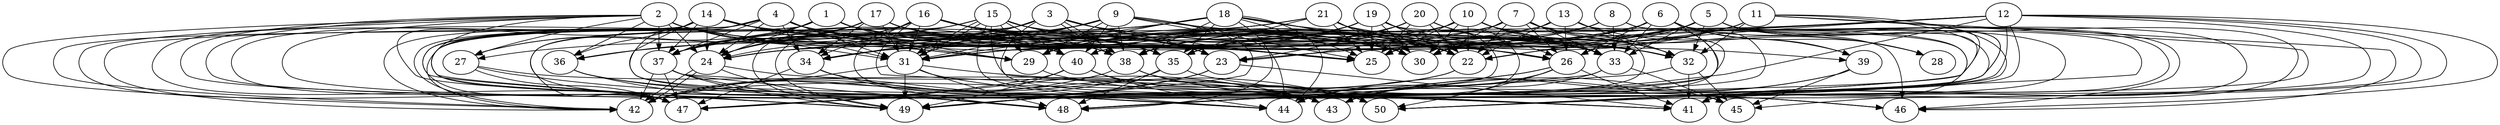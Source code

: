 // DAG automatically generated by daggen at Tue Jul 18 11:30:58 2017
// ./daggen --dot -n 50 --fat 0.8 --regular 0.8 --density 0.8 --jump 2 
digraph G {
  1 [size="782757789696", alpha="0.01"]
  1 -> 22 [size ="679477248"]
  1 -> 24 [size ="679477248"]
  1 -> 26 [size ="679477248"]
  1 -> 27 [size ="679477248"]
  1 -> 29 [size ="679477248"]
  1 -> 30 [size ="679477248"]
  1 -> 35 [size ="679477248"]
  1 -> 37 [size ="679477248"]
  1 -> 38 [size ="679477248"]
  1 -> 42 [size ="679477248"]
  1 -> 47 [size ="679477248"]
  1 -> 49 [size ="679477248"]
  2 [size="69681780538", alpha="0.05"]
  2 -> 23 [size ="75497472"]
  2 -> 24 [size ="75497472"]
  2 -> 25 [size ="75497472"]
  2 -> 27 [size ="75497472"]
  2 -> 29 [size ="75497472"]
  2 -> 31 [size ="75497472"]
  2 -> 33 [size ="75497472"]
  2 -> 36 [size ="75497472"]
  2 -> 37 [size ="75497472"]
  2 -> 38 [size ="75497472"]
  2 -> 40 [size ="75497472"]
  2 -> 42 [size ="75497472"]
  2 -> 43 [size ="75497472"]
  2 -> 44 [size ="75497472"]
  2 -> 47 [size ="75497472"]
  2 -> 48 [size ="75497472"]
  2 -> 49 [size ="75497472"]
  3 [size="782757789696", alpha="0.05"]
  3 -> 22 [size ="679477248"]
  3 -> 23 [size ="679477248"]
  3 -> 24 [size ="679477248"]
  3 -> 25 [size ="679477248"]
  3 -> 31 [size ="679477248"]
  3 -> 32 [size ="679477248"]
  3 -> 34 [size ="679477248"]
  3 -> 37 [size ="679477248"]
  3 -> 38 [size ="679477248"]
  3 -> 38 [size ="679477248"]
  3 -> 43 [size ="679477248"]
  3 -> 49 [size ="679477248"]
  4 [size="368293445632", alpha="0.12"]
  4 -> 24 [size ="411041792"]
  4 -> 25 [size ="411041792"]
  4 -> 29 [size ="411041792"]
  4 -> 30 [size ="411041792"]
  4 -> 31 [size ="411041792"]
  4 -> 32 [size ="411041792"]
  4 -> 34 [size ="411041792"]
  4 -> 35 [size ="411041792"]
  4 -> 37 [size ="411041792"]
  4 -> 42 [size ="411041792"]
  4 -> 43 [size ="411041792"]
  4 -> 44 [size ="411041792"]
  4 -> 47 [size ="411041792"]
  4 -> 49 [size ="411041792"]
  5 [size="2330283423", alpha="0.01"]
  5 -> 22 [size ="75497472"]
  5 -> 24 [size ="75497472"]
  5 -> 25 [size ="75497472"]
  5 -> 26 [size ="75497472"]
  5 -> 32 [size ="75497472"]
  5 -> 33 [size ="75497472"]
  5 -> 38 [size ="75497472"]
  5 -> 41 [size ="75497472"]
  5 -> 43 [size ="75497472"]
  5 -> 44 [size ="75497472"]
  5 -> 47 [size ="75497472"]
  5 -> 50 [size ="75497472"]
  6 [size="28991029248", alpha="0.03"]
  6 -> 24 [size ="75497472"]
  6 -> 25 [size ="75497472"]
  6 -> 26 [size ="75497472"]
  6 -> 28 [size ="75497472"]
  6 -> 30 [size ="75497472"]
  6 -> 33 [size ="75497472"]
  6 -> 35 [size ="75497472"]
  6 -> 38 [size ="75497472"]
  6 -> 39 [size ="75497472"]
  6 -> 41 [size ="75497472"]
  6 -> 48 [size ="75497472"]
  6 -> 49 [size ="75497472"]
  6 -> 50 [size ="75497472"]
  7 [size="9642066669", alpha="0.10"]
  7 -> 22 [size ="301989888"]
  7 -> 24 [size ="301989888"]
  7 -> 26 [size ="301989888"]
  7 -> 28 [size ="301989888"]
  7 -> 29 [size ="301989888"]
  7 -> 30 [size ="301989888"]
  7 -> 32 [size ="301989888"]
  7 -> 33 [size ="301989888"]
  7 -> 40 [size ="301989888"]
  7 -> 41 [size ="301989888"]
  7 -> 44 [size ="301989888"]
  8 [size="782757789696", alpha="0.13"]
  8 -> 25 [size ="679477248"]
  8 -> 29 [size ="679477248"]
  8 -> 31 [size ="679477248"]
  8 -> 33 [size ="679477248"]
  8 -> 40 [size ="679477248"]
  8 -> 41 [size ="679477248"]
  8 -> 46 [size ="679477248"]
  8 -> 50 [size ="679477248"]
  9 [size="549755813888", alpha="0.20"]
  9 -> 25 [size ="536870912"]
  9 -> 26 [size ="536870912"]
  9 -> 27 [size ="536870912"]
  9 -> 29 [size ="536870912"]
  9 -> 31 [size ="536870912"]
  9 -> 32 [size ="536870912"]
  9 -> 34 [size ="536870912"]
  9 -> 37 [size ="536870912"]
  9 -> 38 [size ="536870912"]
  9 -> 40 [size ="536870912"]
  9 -> 44 [size ="536870912"]
  9 -> 49 [size ="536870912"]
  10 [size="12265522384", alpha="0.07"]
  10 -> 22 [size ="411041792"]
  10 -> 23 [size ="411041792"]
  10 -> 25 [size ="411041792"]
  10 -> 28 [size ="411041792"]
  10 -> 30 [size ="411041792"]
  10 -> 31 [size ="411041792"]
  10 -> 32 [size ="411041792"]
  10 -> 33 [size ="411041792"]
  10 -> 37 [size ="411041792"]
  10 -> 44 [size ="411041792"]
  11 [size="134217728000", alpha="0.01"]
  11 -> 23 [size ="209715200"]
  11 -> 25 [size ="209715200"]
  11 -> 32 [size ="209715200"]
  11 -> 34 [size ="209715200"]
  11 -> 38 [size ="209715200"]
  11 -> 41 [size ="209715200"]
  11 -> 43 [size ="209715200"]
  11 -> 46 [size ="209715200"]
  11 -> 48 [size ="209715200"]
  12 [size="28054094683", alpha="0.02"]
  12 -> 22 [size ="679477248"]
  12 -> 23 [size ="679477248"]
  12 -> 24 [size ="679477248"]
  12 -> 30 [size ="679477248"]
  12 -> 35 [size ="679477248"]
  12 -> 41 [size ="679477248"]
  12 -> 43 [size ="679477248"]
  12 -> 45 [size ="679477248"]
  12 -> 46 [size ="679477248"]
  12 -> 48 [size ="679477248"]
  12 -> 49 [size ="679477248"]
  12 -> 50 [size ="679477248"]
  13 [size="8152490255", alpha="0.03"]
  13 -> 22 [size ="33554432"]
  13 -> 26 [size ="33554432"]
  13 -> 31 [size ="33554432"]
  13 -> 32 [size ="33554432"]
  13 -> 39 [size ="33554432"]
  13 -> 40 [size ="33554432"]
  13 -> 41 [size ="33554432"]
  13 -> 48 [size ="33554432"]
  14 [size="14642695520", alpha="0.20"]
  14 -> 24 [size ="301989888"]
  14 -> 25 [size ="301989888"]
  14 -> 26 [size ="301989888"]
  14 -> 29 [size ="301989888"]
  14 -> 30 [size ="301989888"]
  14 -> 31 [size ="301989888"]
  14 -> 36 [size ="301989888"]
  14 -> 37 [size ="301989888"]
  14 -> 40 [size ="301989888"]
  14 -> 41 [size ="301989888"]
  14 -> 42 [size ="301989888"]
  14 -> 47 [size ="301989888"]
  14 -> 48 [size ="301989888"]
  15 [size="28991029248", alpha="0.20"]
  15 -> 23 [size ="75497472"]
  15 -> 24 [size ="75497472"]
  15 -> 25 [size ="75497472"]
  15 -> 29 [size ="75497472"]
  15 -> 31 [size ="75497472"]
  15 -> 31 [size ="75497472"]
  15 -> 35 [size ="75497472"]
  15 -> 37 [size ="75497472"]
  15 -> 39 [size ="75497472"]
  15 -> 40 [size ="75497472"]
  15 -> 41 [size ="75497472"]
  15 -> 49 [size ="75497472"]
  15 -> 50 [size ="75497472"]
  16 [size="549755813888", alpha="0.11"]
  16 -> 22 [size ="536870912"]
  16 -> 23 [size ="536870912"]
  16 -> 24 [size ="536870912"]
  16 -> 25 [size ="536870912"]
  16 -> 31 [size ="536870912"]
  16 -> 33 [size ="536870912"]
  16 -> 34 [size ="536870912"]
  16 -> 35 [size ="536870912"]
  16 -> 37 [size ="536870912"]
  16 -> 38 [size ="536870912"]
  16 -> 40 [size ="536870912"]
  16 -> 41 [size ="536870912"]
  16 -> 42 [size ="536870912"]
  16 -> 47 [size ="536870912"]
  16 -> 50 [size ="536870912"]
  17 [size="19598680959", alpha="0.08"]
  17 -> 22 [size ="679477248"]
  17 -> 23 [size ="679477248"]
  17 -> 24 [size ="679477248"]
  17 -> 25 [size ="679477248"]
  17 -> 26 [size ="679477248"]
  17 -> 27 [size ="679477248"]
  17 -> 31 [size ="679477248"]
  17 -> 33 [size ="679477248"]
  17 -> 34 [size ="679477248"]
  17 -> 35 [size ="679477248"]
  17 -> 36 [size ="679477248"]
  17 -> 37 [size ="679477248"]
  17 -> 38 [size ="679477248"]
  17 -> 42 [size ="679477248"]
  17 -> 48 [size ="679477248"]
  18 [size="27273154024", alpha="0.04"]
  18 -> 22 [size ="536870912"]
  18 -> 25 [size ="536870912"]
  18 -> 29 [size ="536870912"]
  18 -> 30 [size ="536870912"]
  18 -> 31 [size ="536870912"]
  18 -> 33 [size ="536870912"]
  18 -> 35 [size ="536870912"]
  18 -> 36 [size ="536870912"]
  18 -> 37 [size ="536870912"]
  18 -> 38 [size ="536870912"]
  18 -> 44 [size ="536870912"]
  18 -> 48 [size ="536870912"]
  19 [size="19128688759", alpha="0.14"]
  19 -> 22 [size ="679477248"]
  19 -> 25 [size ="679477248"]
  19 -> 29 [size ="679477248"]
  19 -> 30 [size ="679477248"]
  19 -> 31 [size ="679477248"]
  19 -> 33 [size ="679477248"]
  19 -> 35 [size ="679477248"]
  19 -> 37 [size ="679477248"]
  19 -> 38 [size ="679477248"]
  19 -> 44 [size ="679477248"]
  19 -> 46 [size ="679477248"]
  19 -> 47 [size ="679477248"]
  20 [size="1073741824000", alpha="0.19"]
  20 -> 22 [size ="838860800"]
  20 -> 23 [size ="838860800"]
  20 -> 25 [size ="838860800"]
  20 -> 26 [size ="838860800"]
  20 -> 31 [size ="838860800"]
  20 -> 32 [size ="838860800"]
  20 -> 35 [size ="838860800"]
  21 [size="49248736672", alpha="0.09"]
  21 -> 22 [size ="838860800"]
  21 -> 24 [size ="838860800"]
  21 -> 25 [size ="838860800"]
  21 -> 26 [size ="838860800"]
  21 -> 30 [size ="838860800"]
  21 -> 32 [size ="838860800"]
  21 -> 34 [size ="838860800"]
  21 -> 35 [size ="838860800"]
  21 -> 37 [size ="838860800"]
  22 [size="368293445632", alpha="0.16"]
  22 -> 42 [size ="411041792"]
  22 -> 49 [size ="411041792"]
  23 [size="50705899000", alpha="0.13"]
  23 -> 41 [size ="838860800"]
  23 -> 42 [size ="838860800"]
  23 -> 49 [size ="838860800"]
  24 [size="549755813888", alpha="0.12"]
  24 -> 42 [size ="536870912"]
  24 -> 42 [size ="536870912"]
  24 -> 49 [size ="536870912"]
  24 -> 50 [size ="536870912"]
  25 [size="692956995016", alpha="0.11"]
  26 [size="383279411218", alpha="0.06"]
  26 -> 41 [size ="301989888"]
  26 -> 43 [size ="301989888"]
  26 -> 44 [size ="301989888"]
  26 -> 47 [size ="301989888"]
  26 -> 49 [size ="301989888"]
  26 -> 50 [size ="301989888"]
  27 [size="28991029248", alpha="0.01"]
  27 -> 43 [size ="75497472"]
  27 -> 47 [size ="75497472"]
  27 -> 48 [size ="75497472"]
  28 [size="782757789696", alpha="0.15"]
  29 [size="230409995192", alpha="0.06"]
  29 -> 46 [size ="536870912"]
  30 [size="368293445632", alpha="0.10"]
  31 [size="368293445632", alpha="0.06"]
  31 -> 42 [size ="411041792"]
  31 -> 44 [size ="411041792"]
  31 -> 46 [size ="411041792"]
  31 -> 48 [size ="411041792"]
  31 -> 49 [size ="411041792"]
  32 [size="68719476736", alpha="0.01"]
  32 -> 41 [size ="134217728"]
  32 -> 45 [size ="134217728"]
  32 -> 48 [size ="134217728"]
  33 [size="101465239482", alpha="0.13"]
  33 -> 43 [size ="75497472"]
  33 -> 45 [size ="75497472"]
  33 -> 48 [size ="75497472"]
  34 [size="368293445632", alpha="0.15"]
  34 -> 43 [size ="411041792"]
  34 -> 47 [size ="411041792"]
  34 -> 48 [size ="411041792"]
  34 -> 50 [size ="411041792"]
  35 [size="8176967468", alpha="0.01"]
  35 -> 42 [size ="134217728"]
  35 -> 46 [size ="134217728"]
  35 -> 48 [size ="134217728"]
  36 [size="549755813888", alpha="0.08"]
  36 -> 41 [size ="536870912"]
  36 -> 44 [size ="536870912"]
  36 -> 48 [size ="536870912"]
  37 [size="6027555540", alpha="0.13"]
  37 -> 42 [size ="33554432"]
  37 -> 43 [size ="33554432"]
  37 -> 44 [size ="33554432"]
  37 -> 47 [size ="33554432"]
  37 -> 48 [size ="33554432"]
  37 -> 49 [size ="33554432"]
  38 [size="556149312764", alpha="0.04"]
  38 -> 42 [size ="411041792"]
  38 -> 45 [size ="411041792"]
  38 -> 50 [size ="411041792"]
  39 [size="257901826684", alpha="0.18"]
  39 -> 43 [size ="411041792"]
  39 -> 44 [size ="411041792"]
  39 -> 45 [size ="411041792"]
  40 [size="17144471572", alpha="0.16"]
  40 -> 44 [size ="536870912"]
  40 -> 47 [size ="536870912"]
  40 -> 49 [size ="536870912"]
  40 -> 50 [size ="536870912"]
  41 [size="113155539528", alpha="0.19"]
  42 [size="15619718692", alpha="0.00"]
  43 [size="68719476736", alpha="0.01"]
  44 [size="440931304043", alpha="0.09"]
  45 [size="1073741824000", alpha="0.11"]
  46 [size="1073741824000", alpha="0.12"]
  47 [size="168855543990", alpha="0.04"]
  48 [size="16688496556", alpha="0.00"]
  49 [size="1073741824000", alpha="0.13"]
  50 [size="782757789696", alpha="0.02"]
}
